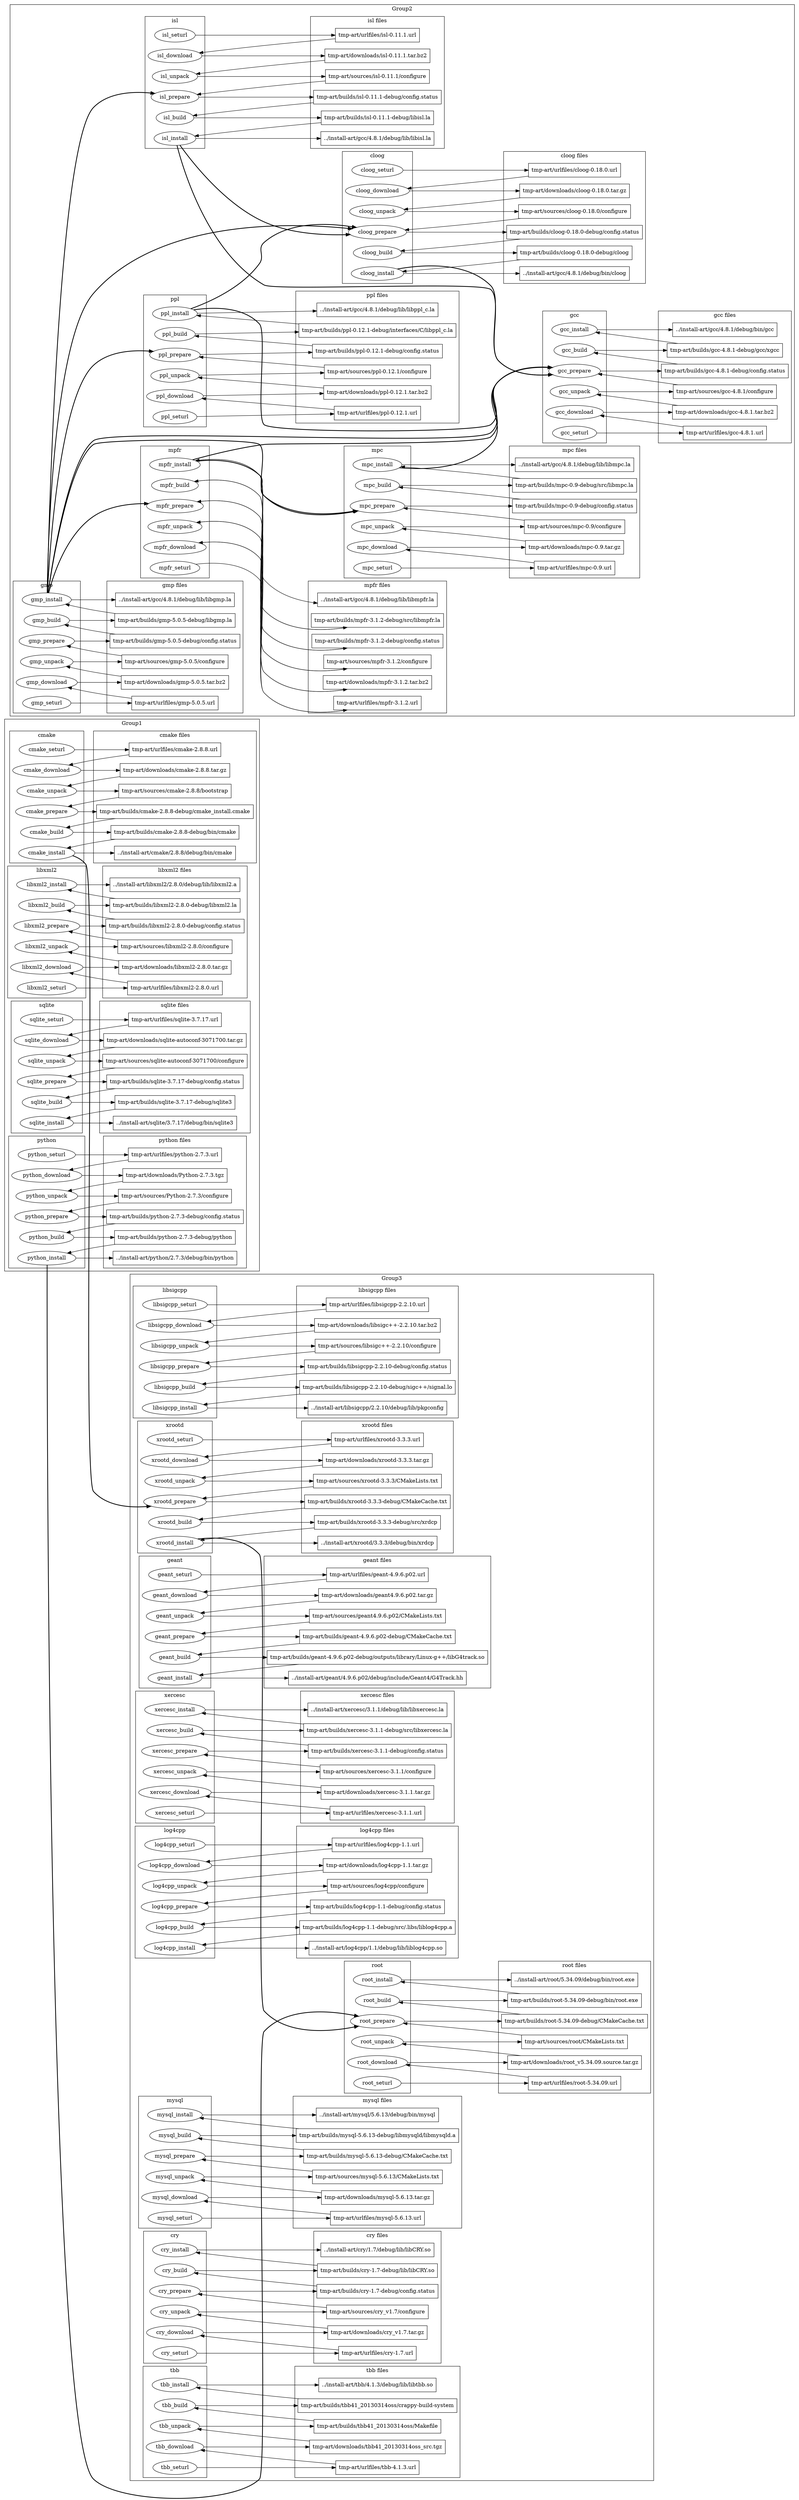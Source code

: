 digraph worch {
rankdir = "LR";
    subgraph clusterGroup1 {
    label = "Group1";
        subgraph clustercmake {
        label = "cmake";
            "cmake_prepare" [shape="ellipse"];
            "cmake_unpack" [shape="ellipse"];
            "cmake_install" [shape="ellipse"];
            "cmake_seturl" [shape="ellipse"];
            "cmake_download" [shape="ellipse"];
            "cmake_build" [shape="ellipse"];
            }
        subgraph clustercmakefiles {
        label = "cmake files";
            "tmp-art/urlfiles/cmake-2.8.8.url" [shape="box"];
            "tmp-art/sources/cmake-2.8.8/bootstrap" [shape="box"];
            "tmp-art/builds/cmake-2.8.8-debug/cmake_install.cmake" [shape="box"];
            "tmp-art/downloads/cmake-2.8.8.tar.gz" [shape="box"];
            "tmp-art/builds/cmake-2.8.8-debug/bin/cmake" [shape="box"];
            "../install-art/cmake/2.8.8/debug/bin/cmake" [shape="box"];
            }
        subgraph clusterlibxml2 {
        label = "libxml2";
            "libxml2_install" [shape="ellipse"];
            "libxml2_build" [shape="ellipse"];
            "libxml2_unpack" [shape="ellipse"];
            "libxml2_seturl" [shape="ellipse"];
            "libxml2_prepare" [shape="ellipse"];
            "libxml2_download" [shape="ellipse"];
            }
        subgraph clusterlibxml2files {
        label = "libxml2 files";
            "../install-art/libxml2/2.8.0/debug/lib/libxml2.a" [shape="box"];
            "tmp-art/sources/libxml2-2.8.0/configure" [shape="box"];
            "tmp-art/builds/libxml2-2.8.0-debug/libxml2.la" [shape="box"];
            "tmp-art/builds/libxml2-2.8.0-debug/config.status" [shape="box"];
            "tmp-art/downloads/libxml2-2.8.0.tar.gz" [shape="box"];
            "tmp-art/urlfiles/libxml2-2.8.0.url" [shape="box"];
            }
        subgraph clustersqlite {
        label = "sqlite";
            "sqlite_seturl" [shape="ellipse"];
            "sqlite_build" [shape="ellipse"];
            "sqlite_unpack" [shape="ellipse"];
            "sqlite_download" [shape="ellipse"];
            "sqlite_prepare" [shape="ellipse"];
            "sqlite_install" [shape="ellipse"];
            }
        subgraph clustersqlitefiles {
        label = "sqlite files";
            "tmp-art/downloads/sqlite-autoconf-3071700.tar.gz" [shape="box"];
            "tmp-art/sources/sqlite-autoconf-3071700/configure" [shape="box"];
            "../install-art/sqlite/3.7.17/debug/bin/sqlite3" [shape="box"];
            "tmp-art/urlfiles/sqlite-3.7.17.url" [shape="box"];
            "tmp-art/builds/sqlite-3.7.17-debug/config.status" [shape="box"];
            "tmp-art/builds/sqlite-3.7.17-debug/sqlite3" [shape="box"];
            }
        subgraph clusterpython {
        label = "python";
            "python_download" [shape="ellipse"];
            "python_install" [shape="ellipse"];
            "python_seturl" [shape="ellipse"];
            "python_unpack" [shape="ellipse"];
            "python_prepare" [shape="ellipse"];
            "python_build" [shape="ellipse"];
            }
        subgraph clusterpythonfiles {
        label = "python files";
            "tmp-art/downloads/Python-2.7.3.tgz" [shape="box"];
            "../install-art/python/2.7.3/debug/bin/python" [shape="box"];
            "tmp-art/urlfiles/python-2.7.3.url" [shape="box"];
            "tmp-art/builds/python-2.7.3-debug/config.status" [shape="box"];
            "tmp-art/sources/Python-2.7.3/configure" [shape="box"];
            "tmp-art/builds/python-2.7.3-debug/python" [shape="box"];
            }
        }
    subgraph clusterGroup2 {
    label = "Group2";
        subgraph clustergmp {
        label = "gmp";
            "gmp_build" [shape="ellipse"];
            "gmp_seturl" [shape="ellipse"];
            "gmp_unpack" [shape="ellipse"];
            "gmp_download" [shape="ellipse"];
            "gmp_prepare" [shape="ellipse"];
            "gmp_install" [shape="ellipse"];
            }
        subgraph clustergmpfiles {
        label = "gmp files";
            "tmp-art/sources/gmp-5.0.5/configure" [shape="box"];
            "tmp-art/urlfiles/gmp-5.0.5.url" [shape="box"];
            "tmp-art/builds/gmp-5.0.5-debug/libgmp.la" [shape="box"];
            "tmp-art/builds/gmp-5.0.5-debug/config.status" [shape="box"];
            "../install-art/gcc/4.8.1/debug/lib/libgmp.la" [shape="box"];
            "tmp-art/downloads/gmp-5.0.5.tar.bz2" [shape="box"];
            }
        subgraph clusterppl {
        label = "ppl";
            "ppl_build" [shape="ellipse"];
            "ppl_install" [shape="ellipse"];
            "ppl_download" [shape="ellipse"];
            "ppl_unpack" [shape="ellipse"];
            "ppl_prepare" [shape="ellipse"];
            "ppl_seturl" [shape="ellipse"];
            }
        subgraph clusterpplfiles {
        label = "ppl files";
            "tmp-art/sources/ppl-0.12.1/configure" [shape="box"];
            "../install-art/gcc/4.8.1/debug/lib/libppl_c.la" [shape="box"];
            "tmp-art/downloads/ppl-0.12.1.tar.bz2" [shape="box"];
            "tmp-art/builds/ppl-0.12.1-debug/interfaces/C/libppl_c.la" [shape="box"];
            "tmp-art/builds/ppl-0.12.1-debug/config.status" [shape="box"];
            "tmp-art/urlfiles/ppl-0.12.1.url" [shape="box"];
            }
        subgraph clustermpfr {
        label = "mpfr";
            "mpfr_unpack" [shape="ellipse"];
            "mpfr_download" [shape="ellipse"];
            "mpfr_install" [shape="ellipse"];
            "mpfr_build" [shape="ellipse"];
            "mpfr_seturl" [shape="ellipse"];
            "mpfr_prepare" [shape="ellipse"];
            }
        subgraph clustermpfrfiles {
        label = "mpfr files";
            "tmp-art/urlfiles/mpfr-3.1.2.url" [shape="box"];
            "tmp-art/builds/mpfr-3.1.2-debug/src/libmpfr.la" [shape="box"];
            "tmp-art/downloads/mpfr-3.1.2.tar.bz2" [shape="box"];
            "tmp-art/sources/mpfr-3.1.2/configure" [shape="box"];
            "tmp-art/builds/mpfr-3.1.2-debug/config.status" [shape="box"];
            "../install-art/gcc/4.8.1/debug/lib/libmpfr.la" [shape="box"];
            }
        subgraph clustermpc {
        label = "mpc";
            "mpc_install" [shape="ellipse"];
            "mpc_prepare" [shape="ellipse"];
            "mpc_seturl" [shape="ellipse"];
            "mpc_build" [shape="ellipse"];
            "mpc_download" [shape="ellipse"];
            "mpc_unpack" [shape="ellipse"];
            }
        subgraph clustermpcfiles {
        label = "mpc files";
            "tmp-art/urlfiles/mpc-0.9.url" [shape="box"];
            "tmp-art/downloads/mpc-0.9.tar.gz" [shape="box"];
            "../install-art/gcc/4.8.1/debug/lib/libmpc.la" [shape="box"];
            "tmp-art/builds/mpc-0.9-debug/src/libmpc.la" [shape="box"];
            "tmp-art/builds/mpc-0.9-debug/config.status" [shape="box"];
            "tmp-art/sources/mpc-0.9/configure" [shape="box"];
            }
        subgraph clusterisl {
        label = "isl";
            "isl_build" [shape="ellipse"];
            "isl_install" [shape="ellipse"];
            "isl_prepare" [shape="ellipse"];
            "isl_seturl" [shape="ellipse"];
            "isl_download" [shape="ellipse"];
            "isl_unpack" [shape="ellipse"];
            }
        subgraph clusterislfiles {
        label = "isl files";
            "tmp-art/urlfiles/isl-0.11.1.url" [shape="box"];
            "tmp-art/sources/isl-0.11.1/configure" [shape="box"];
            "../install-art/gcc/4.8.1/debug/lib/libisl.la" [shape="box"];
            "tmp-art/builds/isl-0.11.1-debug/libisl.la" [shape="box"];
            "tmp-art/downloads/isl-0.11.1.tar.bz2" [shape="box"];
            "tmp-art/builds/isl-0.11.1-debug/config.status" [shape="box"];
            }
        subgraph clustercloog {
        label = "cloog";
            "cloog_build" [shape="ellipse"];
            "cloog_prepare" [shape="ellipse"];
            "cloog_unpack" [shape="ellipse"];
            "cloog_seturl" [shape="ellipse"];
            "cloog_download" [shape="ellipse"];
            "cloog_install" [shape="ellipse"];
            }
        subgraph clustercloogfiles {
        label = "cloog files";
            "tmp-art/urlfiles/cloog-0.18.0.url" [shape="box"];
            "tmp-art/downloads/cloog-0.18.0.tar.gz" [shape="box"];
            "../install-art/gcc/4.8.1/debug/bin/cloog" [shape="box"];
            "tmp-art/builds/cloog-0.18.0-debug/config.status" [shape="box"];
            "tmp-art/sources/cloog-0.18.0/configure" [shape="box"];
            "tmp-art/builds/cloog-0.18.0-debug/cloog" [shape="box"];
            }
        subgraph clustergcc {
        label = "gcc";
            "gcc_build" [shape="ellipse"];
            "gcc_seturl" [shape="ellipse"];
            "gcc_prepare" [shape="ellipse"];
            "gcc_unpack" [shape="ellipse"];
            "gcc_download" [shape="ellipse"];
            "gcc_install" [shape="ellipse"];
            }
        subgraph clustergccfiles {
        label = "gcc files";
            "tmp-art/sources/gcc-4.8.1/configure" [shape="box"];
            "tmp-art/builds/gcc-4.8.1-debug/config.status" [shape="box"];
            "tmp-art/urlfiles/gcc-4.8.1.url" [shape="box"];
            "../install-art/gcc/4.8.1/debug/bin/gcc" [shape="box"];
            "tmp-art/downloads/gcc-4.8.1.tar.bz2" [shape="box"];
            "tmp-art/builds/gcc-4.8.1-debug/gcc/xgcc" [shape="box"];
            }
        }
    subgraph clusterGroup3 {
    label = "Group3";
        subgraph clusterlibsigcpp {
        label = "libsigcpp";
            "libsigcpp_install" [shape="ellipse"];
            "libsigcpp_unpack" [shape="ellipse"];
            "libsigcpp_seturl" [shape="ellipse"];
            "libsigcpp_download" [shape="ellipse"];
            "libsigcpp_build" [shape="ellipse"];
            "libsigcpp_prepare" [shape="ellipse"];
            }
        subgraph clusterlibsigcppfiles {
        label = "libsigcpp files";
            "tmp-art/sources/libsigc++-2.2.10/configure" [shape="box"];
            "tmp-art/urlfiles/libsigcpp-2.2.10.url" [shape="box"];
            "tmp-art/builds/libsigcpp-2.2.10-debug/config.status" [shape="box"];
            "tmp-art/downloads/libsigc++-2.2.10.tar.bz2" [shape="box"];
            "tmp-art/builds/libsigcpp-2.2.10-debug/sigc++/signal.lo" [shape="box"];
            "../install-art/libsigcpp/2.2.10/debug/lib/pkgconfig" [shape="box"];
            }
        subgraph clusterxrootd {
        label = "xrootd";
            "xrootd_download" [shape="ellipse"];
            "xrootd_prepare" [shape="ellipse"];
            "xrootd_install" [shape="ellipse"];
            "xrootd_seturl" [shape="ellipse"];
            "xrootd_build" [shape="ellipse"];
            "xrootd_unpack" [shape="ellipse"];
            }
        subgraph clusterxrootdfiles {
        label = "xrootd files";
            "tmp-art/builds/xrootd-3.3.3-debug/CMakeCache.txt" [shape="box"];
            "tmp-art/downloads/xrootd-3.3.3.tar.gz" [shape="box"];
            "../install-art/xrootd/3.3.3/debug/bin/xrdcp" [shape="box"];
            "tmp-art/urlfiles/xrootd-3.3.3.url" [shape="box"];
            "tmp-art/sources/xrootd-3.3.3/CMakeLists.txt" [shape="box"];
            "tmp-art/builds/xrootd-3.3.3-debug/src/xrdcp" [shape="box"];
            }
        subgraph clusterroot {
        label = "root";
            "root_install" [shape="ellipse"];
            "root_prepare" [shape="ellipse"];
            "root_download" [shape="ellipse"];
            "root_build" [shape="ellipse"];
            "root_unpack" [shape="ellipse"];
            "root_seturl" [shape="ellipse"];
            }
        subgraph clusterrootfiles {
        label = "root files";
            "tmp-art/downloads/root_v5.34.09.source.tar.gz" [shape="box"];
            "tmp-art/urlfiles/root-5.34.09.url" [shape="box"];
            "tmp-art/builds/root-5.34.09-debug/CMakeCache.txt" [shape="box"];
            "tmp-art/sources/root/CMakeLists.txt" [shape="box"];
            "../install-art/root/5.34.09/debug/bin/root.exe" [shape="box"];
            "tmp-art/builds/root-5.34.09-debug/bin/root.exe" [shape="box"];
            }
        subgraph clustergeant {
        label = "geant";
            "geant_download" [shape="ellipse"];
            "geant_build" [shape="ellipse"];
            "geant_unpack" [shape="ellipse"];
            "geant_seturl" [shape="ellipse"];
            "geant_install" [shape="ellipse"];
            "geant_prepare" [shape="ellipse"];
            }
        subgraph clustergeantfiles {
        label = "geant files";
            "tmp-art/urlfiles/geant-4.9.6.p02.url" [shape="box"];
            "tmp-art/builds/geant-4.9.6.p02-debug/outputs/library/Linux-g++/libG4track.so" [shape="box"];
            "tmp-art/downloads/geant4.9.6.p02.tar.gz" [shape="box"];
            "tmp-art/builds/geant-4.9.6.p02-debug/CMakeCache.txt" [shape="box"];
            "tmp-art/sources/geant4.9.6.p02/CMakeLists.txt" [shape="box"];
            "../install-art/geant/4.9.6.p02/debug/include/Geant4/G4Track.hh" [shape="box"];
            }
        subgraph clusterxercesc {
        label = "xercesc";
            "xercesc_build" [shape="ellipse"];
            "xercesc_prepare" [shape="ellipse"];
            "xercesc_download" [shape="ellipse"];
            "xercesc_install" [shape="ellipse"];
            "xercesc_unpack" [shape="ellipse"];
            "xercesc_seturl" [shape="ellipse"];
            }
        subgraph clusterxercescfiles {
        label = "xercesc files";
            "tmp-art/builds/xercesc-3.1.1-debug/src/libxercesc.la" [shape="box"];
            "tmp-art/builds/xercesc-3.1.1-debug/config.status" [shape="box"];
            "tmp-art/downloads/xercesc-3.1.1.tar.gz" [shape="box"];
            "tmp-art/sources/xercesc-3.1.1/configure" [shape="box"];
            "tmp-art/urlfiles/xercesc-3.1.1.url" [shape="box"];
            "../install-art/xercesc/3.1.1/debug/lib/libxercesc.la" [shape="box"];
            }
        subgraph clusterlog4cpp {
        label = "log4cpp";
            "log4cpp_seturl" [shape="ellipse"];
            "log4cpp_install" [shape="ellipse"];
            "log4cpp_prepare" [shape="ellipse"];
            "log4cpp_unpack" [shape="ellipse"];
            "log4cpp_download" [shape="ellipse"];
            "log4cpp_build" [shape="ellipse"];
            }
        subgraph clusterlog4cppfiles {
        label = "log4cpp files";
            "tmp-art/urlfiles/log4cpp-1.1.url" [shape="box"];
            "tmp-art/sources/log4cpp/configure" [shape="box"];
            "../install-art/log4cpp/1.1/debug/lib/liblog4cpp.so" [shape="box"];
            "tmp-art/builds/log4cpp-1.1-debug/config.status" [shape="box"];
            "tmp-art/downloads/log4cpp-1.1.tar.gz" [shape="box"];
            "tmp-art/builds/log4cpp-1.1-debug/src/.libs/liblog4cpp.a" [shape="box"];
            }
        subgraph clustermysql {
        label = "mysql";
            "mysql_install" [shape="ellipse"];
            "mysql_seturl" [shape="ellipse"];
            "mysql_unpack" [shape="ellipse"];
            "mysql_build" [shape="ellipse"];
            "mysql_download" [shape="ellipse"];
            "mysql_prepare" [shape="ellipse"];
            }
        subgraph clustermysqlfiles {
        label = "mysql files";
            "tmp-art/sources/mysql-5.6.13/CMakeLists.txt" [shape="box"];
            "../install-art/mysql/5.6.13/debug/bin/mysql" [shape="box"];
            "tmp-art/builds/mysql-5.6.13-debug/CMakeCache.txt" [shape="box"];
            "tmp-art/builds/mysql-5.6.13-debug/libmysqld/libmysqld.a" [shape="box"];
            "tmp-art/urlfiles/mysql-5.6.13.url" [shape="box"];
            "tmp-art/downloads/mysql-5.6.13.tar.gz" [shape="box"];
            }
        subgraph clustercry {
        label = "cry";
            "cry_prepare" [shape="ellipse"];
            "cry_install" [shape="ellipse"];
            "cry_build" [shape="ellipse"];
            "cry_seturl" [shape="ellipse"];
            "cry_download" [shape="ellipse"];
            "cry_unpack" [shape="ellipse"];
            }
        subgraph clustercryfiles {
        label = "cry files";
            "tmp-art/sources/cry_v1.7/configure" [shape="box"];
            "tmp-art/builds/cry-1.7-debug/lib/libCRY.so" [shape="box"];
            "../install-art/cry/1.7/debug/lib/libCRY.so" [shape="box"];
            "tmp-art/urlfiles/cry-1.7.url" [shape="box"];
            "tmp-art/downloads/cry_v1.7.tar.gz" [shape="box"];
            "tmp-art/builds/cry-1.7-debug/config.status" [shape="box"];
            }
        subgraph clustertbb {
        label = "tbb";
            "tbb_build" [shape="ellipse"];
            "tbb_install" [shape="ellipse"];
            "tbb_seturl" [shape="ellipse"];
            "tbb_unpack" [shape="ellipse"];
            "tbb_download" [shape="ellipse"];
            }
        subgraph clustertbbfiles {
        label = "tbb files";
            "tmp-art/builds/tbb41_20130314oss/Makefile" [shape="box"];
            "tmp-art/downloads/tbb41_20130314oss_src.tgz" [shape="box"];
            "tmp-art/urlfiles/tbb-4.1.3.url" [shape="box"];
            "tmp-art/builds/tbb41_20130314oss/crappy-build-system" [shape="box"];
            "../install-art/tbb/4.1.3/debug/lib/libtbb.so" [shape="box"];
            }
        }
    "libsigcpp_install" -> "../install-art/libsigcpp/2.2.10/debug/lib/pkgconfig" [];
    "xrootd_install" -> "../install-art/xrootd/3.3.3/debug/bin/xrdcp" [];
    "geant_build" -> "tmp-art/builds/geant-4.9.6.p02-debug/outputs/library/Linux-g++/libG4track.so" [];
    "tmp-art/downloads/libsigc++-2.2.10.tar.bz2" -> "libsigcpp_unpack" [];
    "gmp_unpack" -> "tmp-art/sources/gmp-5.0.5/configure" [];
    "cloog_seturl" -> "tmp-art/urlfiles/cloog-0.18.0.url" [];
    "isl_build" -> "tmp-art/builds/isl-0.11.1-debug/libisl.la" [];
    "tmp-art/builds/python-2.7.3-debug/python" -> "python_install" [];
    "tmp-art/sources/cry_v1.7/configure" -> "cry_prepare" [];
    "sqlite_install" -> "../install-art/sqlite/3.7.17/debug/bin/sqlite3" [];
    "tmp-art/builds/cmake-2.8.8-debug/cmake_install.cmake" -> "cmake_build" [];
    "python_prepare" -> "tmp-art/builds/python-2.7.3-debug/config.status" [];
    "tmp-art/builds/log4cpp-1.1-debug/src/.libs/liblog4cpp.a" -> "log4cpp_install" [];
    "tmp-art/builds/root-5.34.09-debug/CMakeCache.txt" -> "root_build" [];
    "gmp_build" -> "tmp-art/builds/gmp-5.0.5-debug/libgmp.la" [];
    "cmake_seturl" -> "tmp-art/urlfiles/cmake-2.8.8.url" [];
    "mpc_download" -> "tmp-art/downloads/mpc-0.9.tar.gz" [];
    "tmp-art/builds/mysql-5.6.13-debug/CMakeCache.txt" -> "mysql_build" [];
    "tmp-art/urlfiles/mysql-5.6.13.url" -> "mysql_download" [];
    "tmp-art/builds/python-2.7.3-debug/config.status" -> "python_build" [];
    "xercesc_download" -> "tmp-art/downloads/xercesc-3.1.1.tar.gz" [];
    "tmp-art/urlfiles/cry-1.7.url" -> "cry_download" [];
    "tmp-art/builds/geant-4.9.6.p02-debug/outputs/library/Linux-g++/libG4track.so" -> "geant_install" [];
    "tmp-art/builds/isl-0.11.1-debug/config.status" -> "isl_build" [];
    "tmp-art/urlfiles/mpc-0.9.url" -> "mpc_download" [];
    "mpc_unpack" -> "tmp-art/sources/mpc-0.9/configure" [];
    "gmp_seturl" -> "tmp-art/urlfiles/gmp-5.0.5.url" [];
    "tmp-art/downloads/xercesc-3.1.1.tar.gz" -> "xercesc_unpack" [];
    "tbb_download" -> "tmp-art/downloads/tbb41_20130314oss_src.tgz" [];
    "tmp-art/downloads/geant4.9.6.p02.tar.gz" -> "geant_unpack" [];
    "gmp_install" -> "isl_prepare" [style="bold"];
    "mysql_prepare" -> "tmp-art/builds/mysql-5.6.13-debug/CMakeCache.txt" [];
    "mpfr_build" -> "tmp-art/builds/mpfr-3.1.2-debug/src/libmpfr.la" [];
    "root_seturl" -> "tmp-art/urlfiles/root-5.34.09.url" [];
    "gmp_install" -> "gcc_prepare" [style="bold"];
    "tmp-art/urlfiles/gcc-4.8.1.url" -> "gcc_download" [];
    "tmp-art/sources/xercesc-3.1.1/configure" -> "xercesc_prepare" [];
    "tmp-art/sources/geant4.9.6.p02/CMakeLists.txt" -> "geant_prepare" [];
    "gcc_prepare" -> "tmp-art/builds/gcc-4.8.1-debug/config.status" [];
    "gmp_download" -> "tmp-art/downloads/gmp-5.0.5.tar.bz2" [];
    "tmp-art/downloads/libxml2-2.8.0.tar.gz" -> "libxml2_unpack" [];
    "cry_prepare" -> "tmp-art/builds/cry-1.7-debug/config.status" [];
    "xrootd_seturl" -> "tmp-art/urlfiles/xrootd-3.3.3.url" [];
    "gcc_download" -> "tmp-art/downloads/gcc-4.8.1.tar.bz2" [];
    "tmp-art/builds/root-5.34.09-debug/bin/root.exe" -> "root_install" [];
    "tmp-art/downloads/sqlite-autoconf-3071700.tar.gz" -> "sqlite_unpack" [];
    "isl_prepare" -> "tmp-art/builds/isl-0.11.1-debug/config.status" [];
    "tmp-art/builds/xercesc-3.1.1-debug/src/libxercesc.la" -> "xercesc_install" [];
    "tmp-art/builds/sqlite-3.7.17-debug/sqlite3" -> "sqlite_install" [];
    "tmp-art/urlfiles/cloog-0.18.0.url" -> "cloog_download" [];
    "tmp-art/sources/libxml2-2.8.0/configure" -> "libxml2_prepare" [];
    "tmp-art/urlfiles/mpfr-3.1.2.url" -> "mpfr_download" [];
    "tmp-art/urlfiles/geant-4.9.6.p02.url" -> "geant_download" [];
    "tmp-art/downloads/ppl-0.12.1.tar.bz2" -> "ppl_unpack" [];
    "sqlite_prepare" -> "tmp-art/builds/sqlite-3.7.17-debug/config.status" [];
    "ppl_install" -> "gcc_prepare" [style="bold"];
    "geant_prepare" -> "tmp-art/builds/geant-4.9.6.p02-debug/CMakeCache.txt" [];
    "tmp-art/builds/xercesc-3.1.1-debug/config.status" -> "xercesc_build" [];
    "ppl_install" -> "cloog_prepare" [style="bold"];
    "python_download" -> "tmp-art/downloads/Python-2.7.3.tgz" [];
    "sqlite_build" -> "tmp-art/builds/sqlite-3.7.17-debug/sqlite3" [];
    "mpfr_prepare" -> "tmp-art/builds/mpfr-3.1.2-debug/config.status" [];
    "mpfr_install" -> "gcc_prepare" [style="bold"];
    "cry_seturl" -> "tmp-art/urlfiles/cry-1.7.url" [];
    "tmp-art/builds/gcc-4.8.1-debug/gcc/xgcc" -> "gcc_install" [];
    "isl_unpack" -> "tmp-art/sources/isl-0.11.1/configure" [];
    "log4cpp_seturl" -> "tmp-art/urlfiles/log4cpp-1.1.url" [];
    "cry_install" -> "../install-art/cry/1.7/debug/lib/libCRY.so" [];
    "tmp-art/downloads/gmp-5.0.5.tar.bz2" -> "gmp_unpack" [];
    "mpc_seturl" -> "tmp-art/urlfiles/mpc-0.9.url" [];
    "cloog_install" -> "gcc_prepare" [style="bold"];
    "tmp-art/builds/xrootd-3.3.3-debug/src/xrdcp" -> "xrootd_install" [];
    "tmp-art/builds/ppl-0.12.1-debug/config.status" -> "ppl_build" [];
    "tmp-art/builds/cloog-0.18.0-debug/config.status" -> "cloog_build" [];
    "tbb_install" -> "../install-art/tbb/4.1.3/debug/lib/libtbb.so" [];
    "xercesc_install" -> "../install-art/xercesc/3.1.1/debug/lib/libxercesc.la" [];
    "xrootd_download" -> "tmp-art/downloads/xrootd-3.3.3.tar.gz" [];
    "cmake_download" -> "tmp-art/downloads/cmake-2.8.8.tar.gz" [];
    "tmp-art/downloads/root_v5.34.09.source.tar.gz" -> "root_unpack" [];
    "tmp-art/sources/gcc-4.8.1/configure" -> "gcc_prepare" [];
    "python_build" -> "tmp-art/builds/python-2.7.3-debug/python" [];
    "mysql_seturl" -> "tmp-art/urlfiles/mysql-5.6.13.url" [];
    "libxml2_seturl" -> "tmp-art/urlfiles/libxml2-2.8.0.url" [];
    "mpfr_download" -> "tmp-art/downloads/mpfr-3.1.2.tar.bz2" [];
    "tmp-art/urlfiles/xercesc-3.1.1.url" -> "xercesc_download" [];
    "sqlite_unpack" -> "tmp-art/sources/sqlite-autoconf-3071700/configure" [];
    "tmp-art/urlfiles/ppl-0.12.1.url" -> "ppl_download" [];
    "ppl_install" -> "../install-art/gcc/4.8.1/debug/lib/libppl_c.la" [];
    "tmp-art/sources/log4cpp/configure" -> "log4cpp_prepare" [];
    "tmp-art/sources/root/CMakeLists.txt" -> "root_prepare" [];
    "gmp_install" -> "cloog_prepare" [style="bold"];
    "tmp-art/urlfiles/libsigcpp-2.2.10.url" -> "libsigcpp_download" [];
    "gmp_install" -> "ppl_prepare" [style="bold"];
    "tmp-art/builds/tbb41_20130314oss/Makefile" -> "tbb_build" [];
    "tmp-art/downloads/log4cpp-1.1.tar.gz" -> "log4cpp_unpack" [];
    "geant_download" -> "tmp-art/downloads/geant4.9.6.p02.tar.gz" [];
    "tmp-art/urlfiles/python-2.7.3.url" -> "python_download" [];
    "tmp-art/builds/cmake-2.8.8-debug/bin/cmake" -> "cmake_install" [];
    "sqlite_download" -> "tmp-art/downloads/sqlite-autoconf-3071700.tar.gz" [];
    "ppl_seturl" -> "tmp-art/urlfiles/ppl-0.12.1.url" [];
    "root_unpack" -> "tmp-art/sources/root/CMakeLists.txt" [];
    "tmp-art/downloads/cmake-2.8.8.tar.gz" -> "cmake_unpack" [];
    "tmp-art/builds/cry-1.7-debug/config.status" -> "cry_build" [];
    "mpc_install" -> "gcc_prepare" [style="bold"];
    "ppl_download" -> "tmp-art/downloads/ppl-0.12.1.tar.bz2" [];
    "libxml2_build" -> "tmp-art/builds/libxml2-2.8.0-debug/libxml2.la" [];
    "log4cpp_download" -> "tmp-art/downloads/log4cpp-1.1.tar.gz" [];
    "isl_install" -> "gcc_prepare" [style="bold"];
    "root_build" -> "tmp-art/builds/root-5.34.09-debug/bin/root.exe" [];
    "tmp-art/sources/isl-0.11.1/configure" -> "isl_prepare" [];
    "libxml2_download" -> "tmp-art/downloads/libxml2-2.8.0.tar.gz" [];
    "gmp_install" -> "mpfr_prepare" [style="bold"];
    "mysql_build" -> "tmp-art/builds/mysql-5.6.13-debug/libmysqld/libmysqld.a" [];
    "isl_download" -> "tmp-art/downloads/isl-0.11.1.tar.bz2" [];
    "tmp-art/downloads/cloog-0.18.0.tar.gz" -> "cloog_unpack" [];
    "tmp-art/urlfiles/log4cpp-1.1.url" -> "log4cpp_download" [];
    "libxml2_unpack" -> "tmp-art/sources/libxml2-2.8.0/configure" [];
    "tmp-art/builds/mpfr-3.1.2-debug/src/libmpfr.la" -> "mpfr_install" [];
    "geant_unpack" -> "tmp-art/sources/geant4.9.6.p02/CMakeLists.txt" [];
    "tmp-art/urlfiles/libxml2-2.8.0.url" -> "libxml2_download" [];
    "libsigcpp_unpack" -> "tmp-art/sources/libsigc++-2.2.10/configure" [];
    "gmp_prepare" -> "tmp-art/builds/gmp-5.0.5-debug/config.status" [];
    "tmp-art/urlfiles/isl-0.11.1.url" -> "isl_download" [];
    "mpc_prepare" -> "tmp-art/builds/mpc-0.9-debug/config.status" [];
    "ppl_build" -> "tmp-art/builds/ppl-0.12.1-debug/interfaces/C/libppl_c.la" [];
    "sqlite_seturl" -> "tmp-art/urlfiles/sqlite-3.7.17.url" [];
    "mpfr_install" -> "mpc_prepare" [style="bold"];
    "gmp_install" -> "../install-art/gcc/4.8.1/debug/lib/libgmp.la" [];
    "cloog_unpack" -> "tmp-art/sources/cloog-0.18.0/configure" [];
    "libsigcpp_build" -> "tmp-art/builds/libsigcpp-2.2.10-debug/sigc++/signal.lo" [];
    "tmp-art/builds/gcc-4.8.1-debug/config.status" -> "gcc_build" [];
    "cry_unpack" -> "tmp-art/sources/cry_v1.7/configure" [];
    "tmp-art/builds/mpc-0.9-debug/config.status" -> "mpc_build" [];
    "tmp-art/urlfiles/root-5.34.09.url" -> "root_download" [];
    "xrootd_prepare" -> "tmp-art/builds/xrootd-3.3.3-debug/CMakeCache.txt" [];
    "mpfr_unpack" -> "tmp-art/sources/mpfr-3.1.2/configure" [];
    "tmp-art/builds/tbb41_20130314oss/crappy-build-system" -> "tbb_install" [];
    "gcc_install" -> "../install-art/gcc/4.8.1/debug/bin/gcc" [];
    "tmp-art/sources/mpc-0.9/configure" -> "mpc_prepare" [];
    "xercesc_seturl" -> "tmp-art/urlfiles/xercesc-3.1.1.url" [];
    "mysql_unpack" -> "tmp-art/sources/mysql-5.6.13/CMakeLists.txt" [];
    "python_unpack" -> "tmp-art/sources/Python-2.7.3/configure" [];
    "ppl_unpack" -> "tmp-art/sources/ppl-0.12.1/configure" [];
    "tmp-art/downloads/mpc-0.9.tar.gz" -> "mpc_unpack" [];
    "libxml2_prepare" -> "tmp-art/builds/libxml2-2.8.0-debug/config.status" [];
    "geant_install" -> "../install-art/geant/4.9.6.p02/debug/include/Geant4/G4Track.hh" [];
    "tmp-art/builds/mpfr-3.1.2-debug/config.status" -> "mpfr_build" [];
    "tmp-art/sources/cmake-2.8.8/bootstrap" -> "cmake_prepare" [];
    "tmp-art/urlfiles/tbb-4.1.3.url" -> "tbb_download" [];
    "tmp-art/sources/Python-2.7.3/configure" -> "python_prepare" [];
    "gcc_build" -> "tmp-art/builds/gcc-4.8.1-debug/gcc/xgcc" [];
    "tmp-art/downloads/mpfr-3.1.2.tar.bz2" -> "mpfr_unpack" [];
    "tmp-art/downloads/gcc-4.8.1.tar.bz2" -> "gcc_unpack" [];
    "root_prepare" -> "tmp-art/builds/root-5.34.09-debug/CMakeCache.txt" [];
    "tmp-art/urlfiles/sqlite-3.7.17.url" -> "sqlite_download" [];
    "xercesc_unpack" -> "tmp-art/sources/xercesc-3.1.1/configure" [];
    "tmp-art/builds/sqlite-3.7.17-debug/config.status" -> "sqlite_build" [];
    "root_install" -> "../install-art/root/5.34.09/debug/bin/root.exe" [];
    "libsigcpp_seturl" -> "tmp-art/urlfiles/libsigcpp-2.2.10.url" [];
    "cloog_download" -> "tmp-art/downloads/cloog-0.18.0.tar.gz" [];
    "tmp-art/builds/libsigcpp-2.2.10-debug/sigc++/signal.lo" -> "libsigcpp_install" [];
    "libsigcpp_prepare" -> "tmp-art/builds/libsigcpp-2.2.10-debug/config.status" [];
    "gcc_seturl" -> "tmp-art/urlfiles/gcc-4.8.1.url" [];
    "xercesc_build" -> "tmp-art/builds/xercesc-3.1.1-debug/src/libxercesc.la" [];
    "log4cpp_install" -> "../install-art/log4cpp/1.1/debug/lib/liblog4cpp.so" [];
    "tbb_seturl" -> "tmp-art/urlfiles/tbb-4.1.3.url" [];
    "log4cpp_build" -> "tmp-art/builds/log4cpp-1.1-debug/src/.libs/liblog4cpp.a" [];
    "mpfr_seturl" -> "tmp-art/urlfiles/mpfr-3.1.2.url" [];
    "python_seturl" -> "tmp-art/urlfiles/python-2.7.3.url" [];
    "mpc_build" -> "tmp-art/builds/mpc-0.9-debug/src/libmpc.la" [];
    "cloog_install" -> "../install-art/gcc/4.8.1/debug/bin/cloog" [];
    "root_download" -> "tmp-art/downloads/root_v5.34.09.source.tar.gz" [];
    "isl_install" -> "cloog_prepare" [style="bold"];
    "cmake_unpack" -> "tmp-art/sources/cmake-2.8.8/bootstrap" [];
    "cloog_build" -> "tmp-art/builds/cloog-0.18.0-debug/cloog" [];
    "tmp-art/builds/xrootd-3.3.3-debug/CMakeCache.txt" -> "xrootd_build" [];
    "libsigcpp_download" -> "tmp-art/downloads/libsigc++-2.2.10.tar.bz2" [];
    "tbb_build" -> "tmp-art/builds/tbb41_20130314oss/crappy-build-system" [];
    "mpfr_install" -> "../install-art/gcc/4.8.1/debug/lib/libmpfr.la" [];
    "isl_install" -> "../install-art/gcc/4.8.1/debug/lib/libisl.la" [];
    "tmp-art/builds/log4cpp-1.1-debug/config.status" -> "log4cpp_build" [];
    "tmp-art/sources/mpfr-3.1.2/configure" -> "mpfr_prepare" [];
    "cloog_prepare" -> "tmp-art/builds/cloog-0.18.0-debug/config.status" [];
    "tmp-art/builds/isl-0.11.1-debug/libisl.la" -> "isl_install" [];
    "python_install" -> "root_prepare" [style="bold"];
    "tmp-art/downloads/xrootd-3.3.3.tar.gz" -> "xrootd_unpack" [];
    "mysql_download" -> "tmp-art/downloads/mysql-5.6.13.tar.gz" [];
    "geant_seturl" -> "tmp-art/urlfiles/geant-4.9.6.p02.url" [];
    "mpc_install" -> "../install-art/gcc/4.8.1/debug/lib/libmpc.la" [];
    "tmp-art/urlfiles/xrootd-3.3.3.url" -> "xrootd_download" [];
    "tmp-art/sources/mysql-5.6.13/CMakeLists.txt" -> "mysql_prepare" [];
    "gmp_install" -> "mpc_prepare" [style="bold"];
    "cmake_build" -> "tmp-art/builds/cmake-2.8.8-debug/bin/cmake" [];
    "tmp-art/urlfiles/cmake-2.8.8.url" -> "cmake_download" [];
    "tmp-art/builds/mpc-0.9-debug/src/libmpc.la" -> "mpc_install" [];
    "cry_download" -> "tmp-art/downloads/cry_v1.7.tar.gz" [];
    "tmp-art/builds/cloog-0.18.0-debug/cloog" -> "cloog_install" [];
    "xrootd_build" -> "tmp-art/builds/xrootd-3.3.3-debug/src/xrdcp" [];
    "xrootd_unpack" -> "tmp-art/sources/xrootd-3.3.3/CMakeLists.txt" [];
    "tmp-art/builds/libsigcpp-2.2.10-debug/config.status" -> "libsigcpp_build" [];
    "tmp-art/sources/xrootd-3.3.3/CMakeLists.txt" -> "xrootd_prepare" [];
    "cmake_prepare" -> "tmp-art/builds/cmake-2.8.8-debug/cmake_install.cmake" [];
    "log4cpp_prepare" -> "tmp-art/builds/log4cpp-1.1-debug/config.status" [];
    "tmp-art/sources/sqlite-autoconf-3071700/configure" -> "sqlite_prepare" [];
    "log4cpp_unpack" -> "tmp-art/sources/log4cpp/configure" [];
    "tmp-art/builds/gmp-5.0.5-debug/libgmp.la" -> "gmp_install" [];
    "tmp-art/downloads/mysql-5.6.13.tar.gz" -> "mysql_unpack" [];
    "xrootd_install" -> "root_prepare" [style="bold"];
    "cry_build" -> "tmp-art/builds/cry-1.7-debug/lib/libCRY.so" [];
    "tmp-art/builds/geant-4.9.6.p02-debug/CMakeCache.txt" -> "geant_build" [];
    "tmp-art/builds/libxml2-2.8.0-debug/config.status" -> "libxml2_build" [];
    "cmake_install" -> "../install-art/cmake/2.8.8/debug/bin/cmake" [];
    "tbb_unpack" -> "tmp-art/builds/tbb41_20130314oss/Makefile" [];
    "tmp-art/sources/gmp-5.0.5/configure" -> "gmp_prepare" [];
    "tmp-art/builds/cry-1.7-debug/lib/libCRY.so" -> "cry_install" [];
    "tmp-art/sources/ppl-0.12.1/configure" -> "ppl_prepare" [];
    "tmp-art/downloads/isl-0.11.1.tar.bz2" -> "isl_unpack" [];
    "tmp-art/downloads/tbb41_20130314oss_src.tgz" -> "tbb_unpack" [];
    "libxml2_install" -> "../install-art/libxml2/2.8.0/debug/lib/libxml2.a" [];
    "ppl_prepare" -> "tmp-art/builds/ppl-0.12.1-debug/config.status" [];
    "tmp-art/downloads/Python-2.7.3.tgz" -> "python_unpack" [];
    "tmp-art/builds/libxml2-2.8.0-debug/libxml2.la" -> "libxml2_install" [];
    "tmp-art/builds/mysql-5.6.13-debug/libmysqld/libmysqld.a" -> "mysql_install" [];
    "mysql_install" -> "../install-art/mysql/5.6.13/debug/bin/mysql" [];
    "tmp-art/downloads/cry_v1.7.tar.gz" -> "cry_unpack" [];
    "isl_seturl" -> "tmp-art/urlfiles/isl-0.11.1.url" [];
    "xercesc_prepare" -> "tmp-art/builds/xercesc-3.1.1-debug/config.status" [];
    "cmake_install" -> "xrootd_prepare" [style="bold"];
    "python_install" -> "../install-art/python/2.7.3/debug/bin/python" [];
    "tmp-art/builds/gmp-5.0.5-debug/config.status" -> "gmp_build" [];
    "tmp-art/sources/libsigc++-2.2.10/configure" -> "libsigcpp_prepare" [];
    "gcc_unpack" -> "tmp-art/sources/gcc-4.8.1/configure" [];
    "tmp-art/urlfiles/gmp-5.0.5.url" -> "gmp_download" [];
    "tmp-art/builds/ppl-0.12.1-debug/interfaces/C/libppl_c.la" -> "ppl_install" [];
    "tmp-art/sources/cloog-0.18.0/configure" -> "cloog_prepare" [];
    }